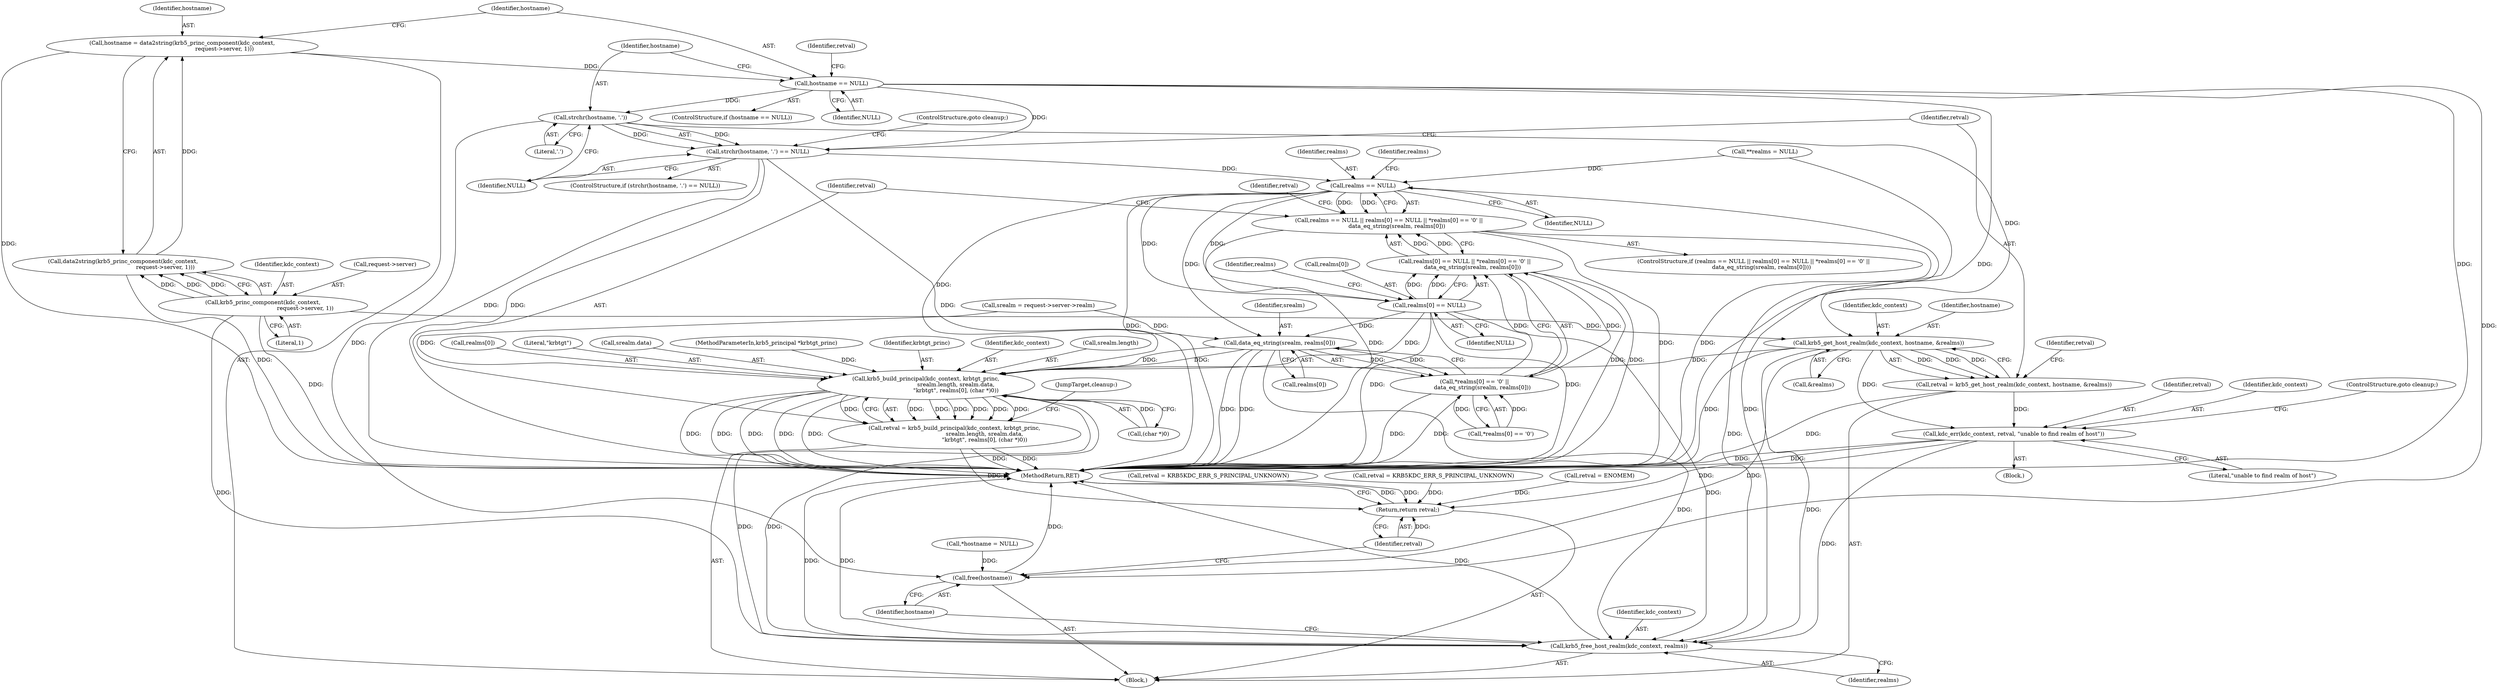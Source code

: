 digraph "0_krb5_4c023ba43c16396f0d199e2df1cfa59b88b62acc_0@API" {
"1000154" [label="(Call,strchr(hostname, '.'))"];
"1000144" [label="(Call,hostname == NULL)"];
"1000134" [label="(Call,hostname = data2string(krb5_princ_component(kdc_context,\n                                                request->server, 1)))"];
"1000136" [label="(Call,data2string(krb5_princ_component(kdc_context,\n                                                request->server, 1)))"];
"1000137" [label="(Call,krb5_princ_component(kdc_context,\n                                                request->server, 1))"];
"1000153" [label="(Call,strchr(hostname, '.') == NULL)"];
"1000176" [label="(Call,realms == NULL)"];
"1000175" [label="(Call,realms == NULL || realms[0] == NULL || *realms[0] == '\0' ||\n         data_eq_string(srealm, realms[0]))"];
"1000180" [label="(Call,realms[0] == NULL)"];
"1000179" [label="(Call,realms[0] == NULL || *realms[0] == '\0' ||\n         data_eq_string(srealm, realms[0]))"];
"1000192" [label="(Call,data_eq_string(srealm, realms[0]))"];
"1000185" [label="(Call,*realms[0] == '\0' ||\n         data_eq_string(srealm, realms[0]))"];
"1000204" [label="(Call,krb5_build_principal(kdc_context, krbtgt_princ,\n                                  srealm.length, srealm.data,\n                                  \"krbtgt\", realms[0], (char *)0))"];
"1000202" [label="(Call,retval = krb5_build_principal(kdc_context, krbtgt_princ,\n                                  srealm.length, srealm.data,\n                                  \"krbtgt\", realms[0], (char *)0))"];
"1000226" [label="(Return,return retval;)"];
"1000221" [label="(Call,krb5_free_host_realm(kdc_context, realms))"];
"1000161" [label="(Call,krb5_get_host_realm(kdc_context, hostname, &realms))"];
"1000159" [label="(Call,retval = krb5_get_host_realm(kdc_context, hostname, &realms))"];
"1000169" [label="(Call,kdc_err(kdc_context, retval, \"unable to find realm of host\"))"];
"1000224" [label="(Call,free(hostname))"];
"1000204" [label="(Call,krb5_build_principal(kdc_context, krbtgt_princ,\n                                  srealm.length, srealm.data,\n                                  \"krbtgt\", realms[0], (char *)0))"];
"1000137" [label="(Call,krb5_princ_component(kdc_context,\n                                                request->server, 1))"];
"1000109" [label="(Call,retval = KRB5KDC_ERR_S_PRINCIPAL_UNKNOWN)"];
"1000227" [label="(Identifier,retval)"];
"1000214" [label="(Call,realms[0])"];
"1000149" [label="(Identifier,retval)"];
"1000176" [label="(Call,realms == NULL)"];
"1000121" [label="(Call,srealm = request->server->realm)"];
"1000171" [label="(Identifier,retval)"];
"1000160" [label="(Identifier,retval)"];
"1000153" [label="(Call,strchr(hostname, '.') == NULL)"];
"1000146" [label="(Identifier,NULL)"];
"1000193" [label="(Identifier,srealm)"];
"1000202" [label="(Call,retval = krb5_build_principal(kdc_context, krbtgt_princ,\n                                  srealm.length, srealm.data,\n                                  \"krbtgt\", realms[0], (char *)0))"];
"1000162" [label="(Identifier,kdc_context)"];
"1000167" [label="(Identifier,retval)"];
"1000198" [label="(Call,retval = KRB5KDC_ERR_S_PRINCIPAL_UNKNOWN)"];
"1000156" [label="(Literal,'.')"];
"1000213" [label="(Literal,\"krbtgt\")"];
"1000184" [label="(Identifier,NULL)"];
"1000164" [label="(Call,&realms)"];
"1000224" [label="(Call,free(hostname))"];
"1000152" [label="(ControlStructure,if (strchr(hostname, '.') == NULL))"];
"1000180" [label="(Call,realms[0] == NULL)"];
"1000189" [label="(Identifier,realms)"];
"1000175" [label="(Call,realms == NULL || realms[0] == NULL || *realms[0] == '\0' ||\n         data_eq_string(srealm, realms[0]))"];
"1000177" [label="(Identifier,realms)"];
"1000192" [label="(Call,data_eq_string(srealm, realms[0]))"];
"1000178" [label="(Identifier,NULL)"];
"1000194" [label="(Call,realms[0])"];
"1000157" [label="(Identifier,NULL)"];
"1000210" [label="(Call,srealm.data)"];
"1000223" [label="(Identifier,realms)"];
"1000139" [label="(Call,request->server)"];
"1000182" [label="(Identifier,realms)"];
"1000228" [label="(MethodReturn,RET)"];
"1000159" [label="(Call,retval = krb5_get_host_realm(kdc_context, hostname, &realms))"];
"1000107" [label="(Block,)"];
"1000161" [label="(Call,krb5_get_host_realm(kdc_context, hostname, &realms))"];
"1000186" [label="(Call,*realms[0] == '\0')"];
"1000163" [label="(Identifier,hostname)"];
"1000170" [label="(Identifier,kdc_context)"];
"1000143" [label="(ControlStructure,if (hostname == NULL))"];
"1000174" [label="(ControlStructure,if (realms == NULL || realms[0] == NULL || *realms[0] == '\0' ||\n         data_eq_string(srealm, realms[0])))"];
"1000136" [label="(Call,data2string(krb5_princ_component(kdc_context,\n                                                request->server, 1)))"];
"1000168" [label="(Block,)"];
"1000221" [label="(Call,krb5_free_host_realm(kdc_context, realms))"];
"1000148" [label="(Call,retval = ENOMEM)"];
"1000106" [label="(MethodParameterIn,krb5_principal *krbtgt_princ)"];
"1000155" [label="(Identifier,hostname)"];
"1000173" [label="(ControlStructure,goto cleanup;)"];
"1000158" [label="(ControlStructure,goto cleanup;)"];
"1000220" [label="(JumpTarget,cleanup:)"];
"1000138" [label="(Identifier,kdc_context)"];
"1000179" [label="(Call,realms[0] == NULL || *realms[0] == '\0' ||\n         data_eq_string(srealm, realms[0]))"];
"1000199" [label="(Identifier,retval)"];
"1000222" [label="(Identifier,kdc_context)"];
"1000113" [label="(Call,**realms = NULL)"];
"1000134" [label="(Call,hostname = data2string(krb5_princ_component(kdc_context,\n                                                request->server, 1)))"];
"1000226" [label="(Return,return retval;)"];
"1000225" [label="(Identifier,hostname)"];
"1000145" [label="(Identifier,hostname)"];
"1000154" [label="(Call,strchr(hostname, '.'))"];
"1000206" [label="(Identifier,krbtgt_princ)"];
"1000169" [label="(Call,kdc_err(kdc_context, retval, \"unable to find realm of host\"))"];
"1000172" [label="(Literal,\"unable to find realm of host\")"];
"1000142" [label="(Literal,1)"];
"1000135" [label="(Identifier,hostname)"];
"1000203" [label="(Identifier,retval)"];
"1000205" [label="(Identifier,kdc_context)"];
"1000117" [label="(Call,*hostname = NULL)"];
"1000181" [label="(Call,realms[0])"];
"1000207" [label="(Call,srealm.length)"];
"1000217" [label="(Call,(char *)0)"];
"1000185" [label="(Call,*realms[0] == '\0' ||\n         data_eq_string(srealm, realms[0]))"];
"1000144" [label="(Call,hostname == NULL)"];
"1000154" -> "1000153"  [label="AST: "];
"1000154" -> "1000156"  [label="CFG: "];
"1000155" -> "1000154"  [label="AST: "];
"1000156" -> "1000154"  [label="AST: "];
"1000157" -> "1000154"  [label="CFG: "];
"1000154" -> "1000153"  [label="DDG: "];
"1000154" -> "1000153"  [label="DDG: "];
"1000144" -> "1000154"  [label="DDG: "];
"1000154" -> "1000161"  [label="DDG: "];
"1000154" -> "1000224"  [label="DDG: "];
"1000144" -> "1000143"  [label="AST: "];
"1000144" -> "1000146"  [label="CFG: "];
"1000145" -> "1000144"  [label="AST: "];
"1000146" -> "1000144"  [label="AST: "];
"1000149" -> "1000144"  [label="CFG: "];
"1000155" -> "1000144"  [label="CFG: "];
"1000144" -> "1000228"  [label="DDG: "];
"1000144" -> "1000228"  [label="DDG: "];
"1000134" -> "1000144"  [label="DDG: "];
"1000144" -> "1000153"  [label="DDG: "];
"1000144" -> "1000224"  [label="DDG: "];
"1000134" -> "1000107"  [label="AST: "];
"1000134" -> "1000136"  [label="CFG: "];
"1000135" -> "1000134"  [label="AST: "];
"1000136" -> "1000134"  [label="AST: "];
"1000145" -> "1000134"  [label="CFG: "];
"1000134" -> "1000228"  [label="DDG: "];
"1000136" -> "1000134"  [label="DDG: "];
"1000136" -> "1000137"  [label="CFG: "];
"1000137" -> "1000136"  [label="AST: "];
"1000136" -> "1000228"  [label="DDG: "];
"1000137" -> "1000136"  [label="DDG: "];
"1000137" -> "1000136"  [label="DDG: "];
"1000137" -> "1000136"  [label="DDG: "];
"1000137" -> "1000142"  [label="CFG: "];
"1000138" -> "1000137"  [label="AST: "];
"1000139" -> "1000137"  [label="AST: "];
"1000142" -> "1000137"  [label="AST: "];
"1000137" -> "1000228"  [label="DDG: "];
"1000137" -> "1000161"  [label="DDG: "];
"1000137" -> "1000221"  [label="DDG: "];
"1000153" -> "1000152"  [label="AST: "];
"1000153" -> "1000157"  [label="CFG: "];
"1000157" -> "1000153"  [label="AST: "];
"1000158" -> "1000153"  [label="CFG: "];
"1000160" -> "1000153"  [label="CFG: "];
"1000153" -> "1000228"  [label="DDG: "];
"1000153" -> "1000228"  [label="DDG: "];
"1000153" -> "1000228"  [label="DDG: "];
"1000153" -> "1000176"  [label="DDG: "];
"1000176" -> "1000175"  [label="AST: "];
"1000176" -> "1000178"  [label="CFG: "];
"1000177" -> "1000176"  [label="AST: "];
"1000178" -> "1000176"  [label="AST: "];
"1000182" -> "1000176"  [label="CFG: "];
"1000175" -> "1000176"  [label="CFG: "];
"1000176" -> "1000228"  [label="DDG: "];
"1000176" -> "1000175"  [label="DDG: "];
"1000176" -> "1000175"  [label="DDG: "];
"1000113" -> "1000176"  [label="DDG: "];
"1000176" -> "1000180"  [label="DDG: "];
"1000176" -> "1000180"  [label="DDG: "];
"1000176" -> "1000192"  [label="DDG: "];
"1000176" -> "1000204"  [label="DDG: "];
"1000176" -> "1000221"  [label="DDG: "];
"1000175" -> "1000174"  [label="AST: "];
"1000175" -> "1000179"  [label="CFG: "];
"1000179" -> "1000175"  [label="AST: "];
"1000199" -> "1000175"  [label="CFG: "];
"1000203" -> "1000175"  [label="CFG: "];
"1000175" -> "1000228"  [label="DDG: "];
"1000175" -> "1000228"  [label="DDG: "];
"1000175" -> "1000228"  [label="DDG: "];
"1000179" -> "1000175"  [label="DDG: "];
"1000179" -> "1000175"  [label="DDG: "];
"1000180" -> "1000179"  [label="AST: "];
"1000180" -> "1000184"  [label="CFG: "];
"1000181" -> "1000180"  [label="AST: "];
"1000184" -> "1000180"  [label="AST: "];
"1000189" -> "1000180"  [label="CFG: "];
"1000179" -> "1000180"  [label="CFG: "];
"1000180" -> "1000228"  [label="DDG: "];
"1000180" -> "1000228"  [label="DDG: "];
"1000180" -> "1000179"  [label="DDG: "];
"1000180" -> "1000179"  [label="DDG: "];
"1000180" -> "1000192"  [label="DDG: "];
"1000180" -> "1000204"  [label="DDG: "];
"1000180" -> "1000221"  [label="DDG: "];
"1000179" -> "1000185"  [label="CFG: "];
"1000185" -> "1000179"  [label="AST: "];
"1000179" -> "1000228"  [label="DDG: "];
"1000179" -> "1000228"  [label="DDG: "];
"1000185" -> "1000179"  [label="DDG: "];
"1000185" -> "1000179"  [label="DDG: "];
"1000192" -> "1000185"  [label="AST: "];
"1000192" -> "1000194"  [label="CFG: "];
"1000193" -> "1000192"  [label="AST: "];
"1000194" -> "1000192"  [label="AST: "];
"1000185" -> "1000192"  [label="CFG: "];
"1000192" -> "1000228"  [label="DDG: "];
"1000192" -> "1000228"  [label="DDG: "];
"1000192" -> "1000185"  [label="DDG: "];
"1000192" -> "1000185"  [label="DDG: "];
"1000121" -> "1000192"  [label="DDG: "];
"1000192" -> "1000204"  [label="DDG: "];
"1000192" -> "1000204"  [label="DDG: "];
"1000192" -> "1000221"  [label="DDG: "];
"1000185" -> "1000186"  [label="CFG: "];
"1000186" -> "1000185"  [label="AST: "];
"1000185" -> "1000228"  [label="DDG: "];
"1000185" -> "1000228"  [label="DDG: "];
"1000186" -> "1000185"  [label="DDG: "];
"1000186" -> "1000185"  [label="DDG: "];
"1000204" -> "1000202"  [label="AST: "];
"1000204" -> "1000217"  [label="CFG: "];
"1000205" -> "1000204"  [label="AST: "];
"1000206" -> "1000204"  [label="AST: "];
"1000207" -> "1000204"  [label="AST: "];
"1000210" -> "1000204"  [label="AST: "];
"1000213" -> "1000204"  [label="AST: "];
"1000214" -> "1000204"  [label="AST: "];
"1000217" -> "1000204"  [label="AST: "];
"1000202" -> "1000204"  [label="CFG: "];
"1000204" -> "1000228"  [label="DDG: "];
"1000204" -> "1000228"  [label="DDG: "];
"1000204" -> "1000228"  [label="DDG: "];
"1000204" -> "1000228"  [label="DDG: "];
"1000204" -> "1000228"  [label="DDG: "];
"1000204" -> "1000202"  [label="DDG: "];
"1000204" -> "1000202"  [label="DDG: "];
"1000204" -> "1000202"  [label="DDG: "];
"1000204" -> "1000202"  [label="DDG: "];
"1000204" -> "1000202"  [label="DDG: "];
"1000204" -> "1000202"  [label="DDG: "];
"1000204" -> "1000202"  [label="DDG: "];
"1000161" -> "1000204"  [label="DDG: "];
"1000106" -> "1000204"  [label="DDG: "];
"1000121" -> "1000204"  [label="DDG: "];
"1000217" -> "1000204"  [label="DDG: "];
"1000204" -> "1000221"  [label="DDG: "];
"1000204" -> "1000221"  [label="DDG: "];
"1000202" -> "1000107"  [label="AST: "];
"1000203" -> "1000202"  [label="AST: "];
"1000220" -> "1000202"  [label="CFG: "];
"1000202" -> "1000228"  [label="DDG: "];
"1000202" -> "1000228"  [label="DDG: "];
"1000202" -> "1000226"  [label="DDG: "];
"1000226" -> "1000107"  [label="AST: "];
"1000226" -> "1000227"  [label="CFG: "];
"1000227" -> "1000226"  [label="AST: "];
"1000228" -> "1000226"  [label="CFG: "];
"1000226" -> "1000228"  [label="DDG: "];
"1000227" -> "1000226"  [label="DDG: "];
"1000148" -> "1000226"  [label="DDG: "];
"1000198" -> "1000226"  [label="DDG: "];
"1000109" -> "1000226"  [label="DDG: "];
"1000169" -> "1000226"  [label="DDG: "];
"1000221" -> "1000107"  [label="AST: "];
"1000221" -> "1000223"  [label="CFG: "];
"1000222" -> "1000221"  [label="AST: "];
"1000223" -> "1000221"  [label="AST: "];
"1000225" -> "1000221"  [label="CFG: "];
"1000221" -> "1000228"  [label="DDG: "];
"1000221" -> "1000228"  [label="DDG: "];
"1000221" -> "1000228"  [label="DDG: "];
"1000169" -> "1000221"  [label="DDG: "];
"1000161" -> "1000221"  [label="DDG: "];
"1000113" -> "1000221"  [label="DDG: "];
"1000161" -> "1000159"  [label="AST: "];
"1000161" -> "1000164"  [label="CFG: "];
"1000162" -> "1000161"  [label="AST: "];
"1000163" -> "1000161"  [label="AST: "];
"1000164" -> "1000161"  [label="AST: "];
"1000159" -> "1000161"  [label="CFG: "];
"1000161" -> "1000228"  [label="DDG: "];
"1000161" -> "1000159"  [label="DDG: "];
"1000161" -> "1000159"  [label="DDG: "];
"1000161" -> "1000159"  [label="DDG: "];
"1000161" -> "1000169"  [label="DDG: "];
"1000161" -> "1000224"  [label="DDG: "];
"1000159" -> "1000107"  [label="AST: "];
"1000160" -> "1000159"  [label="AST: "];
"1000167" -> "1000159"  [label="CFG: "];
"1000159" -> "1000228"  [label="DDG: "];
"1000159" -> "1000169"  [label="DDG: "];
"1000169" -> "1000168"  [label="AST: "];
"1000169" -> "1000172"  [label="CFG: "];
"1000170" -> "1000169"  [label="AST: "];
"1000171" -> "1000169"  [label="AST: "];
"1000172" -> "1000169"  [label="AST: "];
"1000173" -> "1000169"  [label="CFG: "];
"1000169" -> "1000228"  [label="DDG: "];
"1000169" -> "1000228"  [label="DDG: "];
"1000224" -> "1000107"  [label="AST: "];
"1000224" -> "1000225"  [label="CFG: "];
"1000225" -> "1000224"  [label="AST: "];
"1000227" -> "1000224"  [label="CFG: "];
"1000224" -> "1000228"  [label="DDG: "];
"1000117" -> "1000224"  [label="DDG: "];
}
